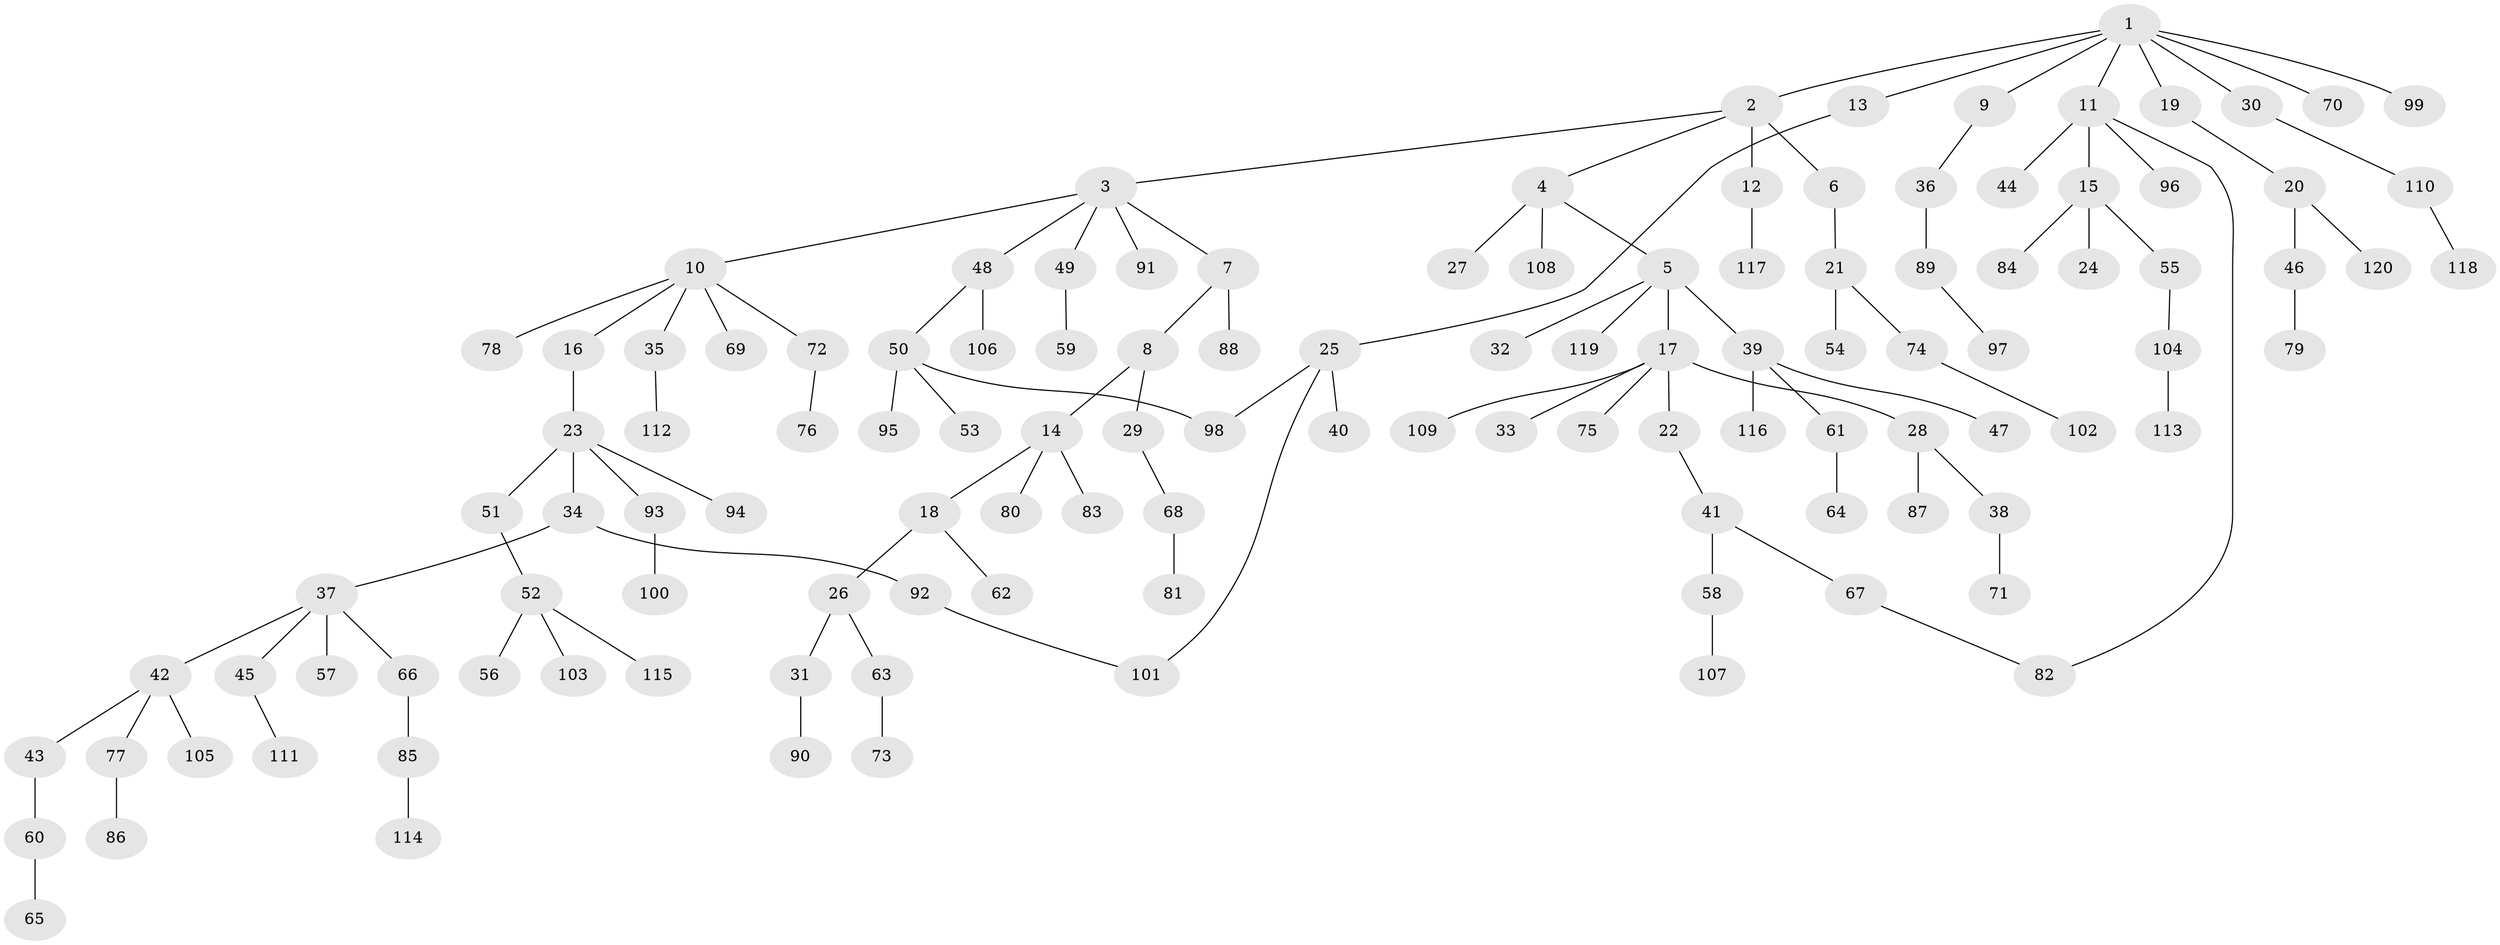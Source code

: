 // coarse degree distribution, {11: 0.012195121951219513, 5: 0.024390243902439025, 10: 0.012195121951219513, 3: 0.13414634146341464, 4: 0.07317073170731707, 2: 0.17073170731707318, 1: 0.5609756097560976, 6: 0.012195121951219513}
// Generated by graph-tools (version 1.1) at 2025/23/03/03/25 07:23:32]
// undirected, 120 vertices, 122 edges
graph export_dot {
graph [start="1"]
  node [color=gray90,style=filled];
  1;
  2;
  3;
  4;
  5;
  6;
  7;
  8;
  9;
  10;
  11;
  12;
  13;
  14;
  15;
  16;
  17;
  18;
  19;
  20;
  21;
  22;
  23;
  24;
  25;
  26;
  27;
  28;
  29;
  30;
  31;
  32;
  33;
  34;
  35;
  36;
  37;
  38;
  39;
  40;
  41;
  42;
  43;
  44;
  45;
  46;
  47;
  48;
  49;
  50;
  51;
  52;
  53;
  54;
  55;
  56;
  57;
  58;
  59;
  60;
  61;
  62;
  63;
  64;
  65;
  66;
  67;
  68;
  69;
  70;
  71;
  72;
  73;
  74;
  75;
  76;
  77;
  78;
  79;
  80;
  81;
  82;
  83;
  84;
  85;
  86;
  87;
  88;
  89;
  90;
  91;
  92;
  93;
  94;
  95;
  96;
  97;
  98;
  99;
  100;
  101;
  102;
  103;
  104;
  105;
  106;
  107;
  108;
  109;
  110;
  111;
  112;
  113;
  114;
  115;
  116;
  117;
  118;
  119;
  120;
  1 -- 2;
  1 -- 9;
  1 -- 11;
  1 -- 13;
  1 -- 19;
  1 -- 30;
  1 -- 70;
  1 -- 99;
  2 -- 3;
  2 -- 4;
  2 -- 6;
  2 -- 12;
  3 -- 7;
  3 -- 10;
  3 -- 48;
  3 -- 49;
  3 -- 91;
  4 -- 5;
  4 -- 27;
  4 -- 108;
  5 -- 17;
  5 -- 32;
  5 -- 39;
  5 -- 119;
  6 -- 21;
  7 -- 8;
  7 -- 88;
  8 -- 14;
  8 -- 29;
  9 -- 36;
  10 -- 16;
  10 -- 35;
  10 -- 69;
  10 -- 72;
  10 -- 78;
  11 -- 15;
  11 -- 44;
  11 -- 82;
  11 -- 96;
  12 -- 117;
  13 -- 25;
  14 -- 18;
  14 -- 80;
  14 -- 83;
  15 -- 24;
  15 -- 55;
  15 -- 84;
  16 -- 23;
  17 -- 22;
  17 -- 28;
  17 -- 33;
  17 -- 75;
  17 -- 109;
  18 -- 26;
  18 -- 62;
  19 -- 20;
  20 -- 46;
  20 -- 120;
  21 -- 54;
  21 -- 74;
  22 -- 41;
  23 -- 34;
  23 -- 51;
  23 -- 93;
  23 -- 94;
  25 -- 40;
  25 -- 98;
  25 -- 101;
  26 -- 31;
  26 -- 63;
  28 -- 38;
  28 -- 87;
  29 -- 68;
  30 -- 110;
  31 -- 90;
  34 -- 37;
  34 -- 92;
  35 -- 112;
  36 -- 89;
  37 -- 42;
  37 -- 45;
  37 -- 57;
  37 -- 66;
  38 -- 71;
  39 -- 47;
  39 -- 61;
  39 -- 116;
  41 -- 58;
  41 -- 67;
  42 -- 43;
  42 -- 77;
  42 -- 105;
  43 -- 60;
  45 -- 111;
  46 -- 79;
  48 -- 50;
  48 -- 106;
  49 -- 59;
  50 -- 53;
  50 -- 95;
  50 -- 98;
  51 -- 52;
  52 -- 56;
  52 -- 103;
  52 -- 115;
  55 -- 104;
  58 -- 107;
  60 -- 65;
  61 -- 64;
  63 -- 73;
  66 -- 85;
  67 -- 82;
  68 -- 81;
  72 -- 76;
  74 -- 102;
  77 -- 86;
  85 -- 114;
  89 -- 97;
  92 -- 101;
  93 -- 100;
  104 -- 113;
  110 -- 118;
}
